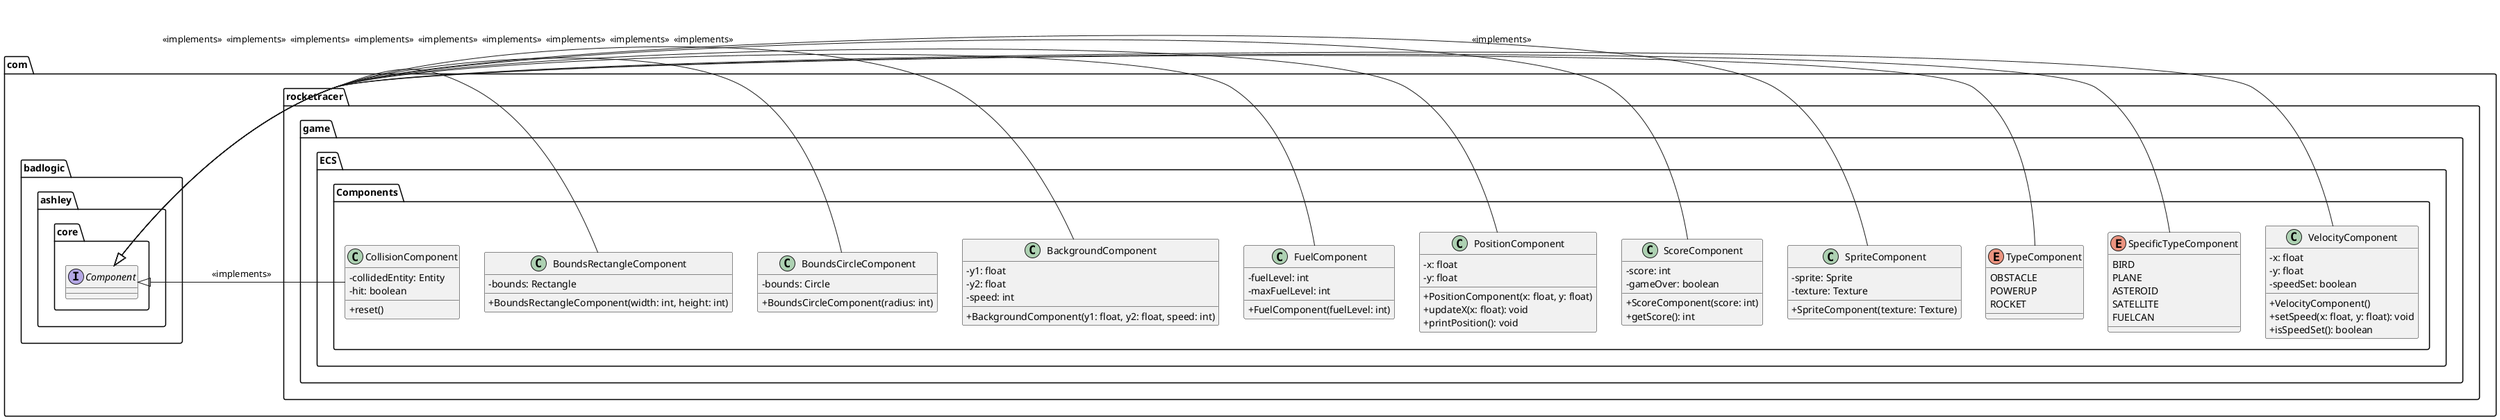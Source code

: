 @startuml

skinparam classAttributeIconSize 0



package com.rocketracer.game.ECS.Components {
    package com.badlogic.ashley.core {
        interface Component
    }
    class BackgroundComponent {
    - y1: float
    - y2: float
    - speed: int
    + BackgroundComponent(y1: float, y2: float, speed: int)
}

class BoundsCircleComponent {
    - bounds: Circle
    + BoundsCircleComponent(radius: int)
}

class BoundsRectangleComponent {
    - bounds: Rectangle
    + BoundsRectangleComponent(width: int, height: int)
}

class CollisionComponent {
    - collidedEntity: Entity
    - hit: boolean
    + reset()
}

class FuelComponent {
    - fuelLevel: int
    - maxFuelLevel: int
    + FuelComponent(fuelLevel: int)
}

class PositionComponent {
    - x: float
    - y: float
    + PositionComponent(x: float, y: float)
    + updateX(x: float): void
    + printPosition(): void
}

class ScoreComponent {
    - score: int
    - gameOver: boolean
    + ScoreComponent(score: int)
    + getScore(): int
}

enum SpecificTypeComponent {
    BIRD
    PLANE
    ASTEROID
    SATELLITE
    FUELCAN
}

class SpriteComponent {
    - sprite: Sprite
    - texture: Texture
    + SpriteComponent(texture: Texture)
}

enum TypeComponent {
    OBSTACLE
    POWERUP
    ROCKET
}

class VelocityComponent {
    - x: float
    - y: float
    - speedSet: boolean
    + VelocityComponent()
    + setSpeed(x: float, y: float): void
    + isSpeedSet(): boolean
}
}

Component <|-down- BackgroundComponent: <<implements>>
Component <|-down- BoundsCircleComponent: <<implements>>
Component <|-down- BoundsRectangleComponent: <<implements>>
Component <|-down- CollisionComponent: <<implements>>
Component <|-up- FuelComponent: <<implements>>
Component <|-up- PositionComponent: <<implements>>
Component <|-up- ScoreComponent: <<implements>>
Component <|-up- SpriteComponent: <<implements>>
Component <|-right- VelocityComponent: <<implements>>
Component <|-left- SpecificTypeComponent: <<implements>>
Component <|-left- TypeComponent: <<implements>>

@enduml